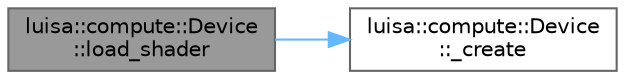 digraph "luisa::compute::Device::load_shader"
{
 // LATEX_PDF_SIZE
  bgcolor="transparent";
  edge [fontname=Helvetica,fontsize=10,labelfontname=Helvetica,labelfontsize=10];
  node [fontname=Helvetica,fontsize=10,shape=box,height=0.2,width=0.4];
  rankdir="LR";
  Node1 [id="Node000001",label="luisa::compute::Device\l::load_shader",height=0.2,width=0.4,color="gray40", fillcolor="grey60", style="filled", fontcolor="black",tooltip=" "];
  Node1 -> Node2 [id="edge2_Node000001_Node000002",color="steelblue1",style="solid",tooltip=" "];
  Node2 [id="Node000002",label="luisa::compute::Device\l::_create",height=0.2,width=0.4,color="grey40", fillcolor="white", style="filled",URL="$classluisa_1_1compute_1_1_device.html#a989b9aac0ea5d2b4e432c05b6fe821f5",tooltip=" "];
}
